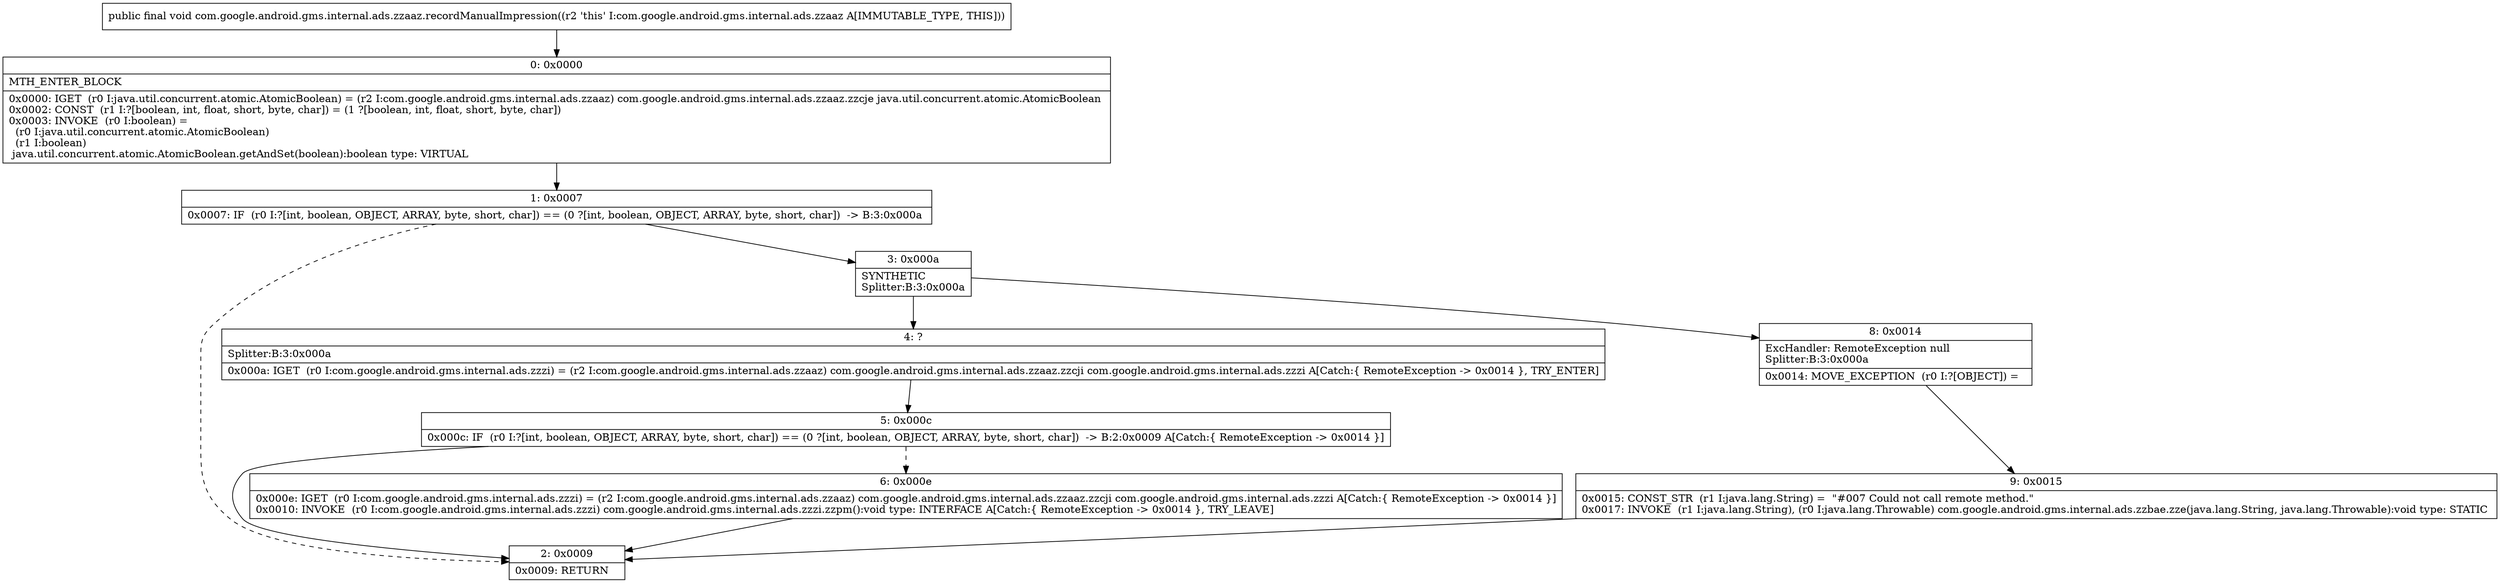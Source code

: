 digraph "CFG forcom.google.android.gms.internal.ads.zzaaz.recordManualImpression()V" {
Node_0 [shape=record,label="{0\:\ 0x0000|MTH_ENTER_BLOCK\l|0x0000: IGET  (r0 I:java.util.concurrent.atomic.AtomicBoolean) = (r2 I:com.google.android.gms.internal.ads.zzaaz) com.google.android.gms.internal.ads.zzaaz.zzcje java.util.concurrent.atomic.AtomicBoolean \l0x0002: CONST  (r1 I:?[boolean, int, float, short, byte, char]) = (1 ?[boolean, int, float, short, byte, char]) \l0x0003: INVOKE  (r0 I:boolean) = \l  (r0 I:java.util.concurrent.atomic.AtomicBoolean)\l  (r1 I:boolean)\l java.util.concurrent.atomic.AtomicBoolean.getAndSet(boolean):boolean type: VIRTUAL \l}"];
Node_1 [shape=record,label="{1\:\ 0x0007|0x0007: IF  (r0 I:?[int, boolean, OBJECT, ARRAY, byte, short, char]) == (0 ?[int, boolean, OBJECT, ARRAY, byte, short, char])  \-\> B:3:0x000a \l}"];
Node_2 [shape=record,label="{2\:\ 0x0009|0x0009: RETURN   \l}"];
Node_3 [shape=record,label="{3\:\ 0x000a|SYNTHETIC\lSplitter:B:3:0x000a\l}"];
Node_4 [shape=record,label="{4\:\ ?|Splitter:B:3:0x000a\l|0x000a: IGET  (r0 I:com.google.android.gms.internal.ads.zzzi) = (r2 I:com.google.android.gms.internal.ads.zzaaz) com.google.android.gms.internal.ads.zzaaz.zzcji com.google.android.gms.internal.ads.zzzi A[Catch:\{ RemoteException \-\> 0x0014 \}, TRY_ENTER]\l}"];
Node_5 [shape=record,label="{5\:\ 0x000c|0x000c: IF  (r0 I:?[int, boolean, OBJECT, ARRAY, byte, short, char]) == (0 ?[int, boolean, OBJECT, ARRAY, byte, short, char])  \-\> B:2:0x0009 A[Catch:\{ RemoteException \-\> 0x0014 \}]\l}"];
Node_6 [shape=record,label="{6\:\ 0x000e|0x000e: IGET  (r0 I:com.google.android.gms.internal.ads.zzzi) = (r2 I:com.google.android.gms.internal.ads.zzaaz) com.google.android.gms.internal.ads.zzaaz.zzcji com.google.android.gms.internal.ads.zzzi A[Catch:\{ RemoteException \-\> 0x0014 \}]\l0x0010: INVOKE  (r0 I:com.google.android.gms.internal.ads.zzzi) com.google.android.gms.internal.ads.zzzi.zzpm():void type: INTERFACE A[Catch:\{ RemoteException \-\> 0x0014 \}, TRY_LEAVE]\l}"];
Node_8 [shape=record,label="{8\:\ 0x0014|ExcHandler: RemoteException null\lSplitter:B:3:0x000a\l|0x0014: MOVE_EXCEPTION  (r0 I:?[OBJECT]) =  \l}"];
Node_9 [shape=record,label="{9\:\ 0x0015|0x0015: CONST_STR  (r1 I:java.lang.String) =  \"#007 Could not call remote method.\" \l0x0017: INVOKE  (r1 I:java.lang.String), (r0 I:java.lang.Throwable) com.google.android.gms.internal.ads.zzbae.zze(java.lang.String, java.lang.Throwable):void type: STATIC \l}"];
MethodNode[shape=record,label="{public final void com.google.android.gms.internal.ads.zzaaz.recordManualImpression((r2 'this' I:com.google.android.gms.internal.ads.zzaaz A[IMMUTABLE_TYPE, THIS])) }"];
MethodNode -> Node_0;
Node_0 -> Node_1;
Node_1 -> Node_2[style=dashed];
Node_1 -> Node_3;
Node_3 -> Node_4;
Node_3 -> Node_8;
Node_4 -> Node_5;
Node_5 -> Node_2;
Node_5 -> Node_6[style=dashed];
Node_6 -> Node_2;
Node_8 -> Node_9;
Node_9 -> Node_2;
}


